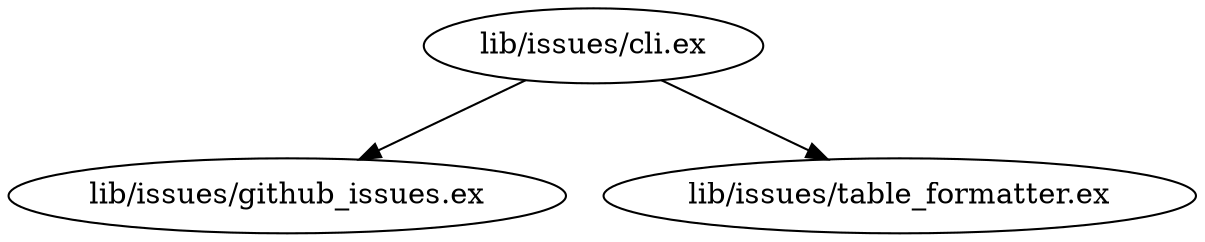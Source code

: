 digraph "xref graph" {
  "lib/issues/cli.ex"
  "lib/issues/cli.ex" -> "lib/issues/github_issues.ex"
  "lib/issues/cli.ex" -> "lib/issues/table_formatter.ex"
  "lib/issues/github_issues.ex"
  "lib/issues/table_formatter.ex"
}
